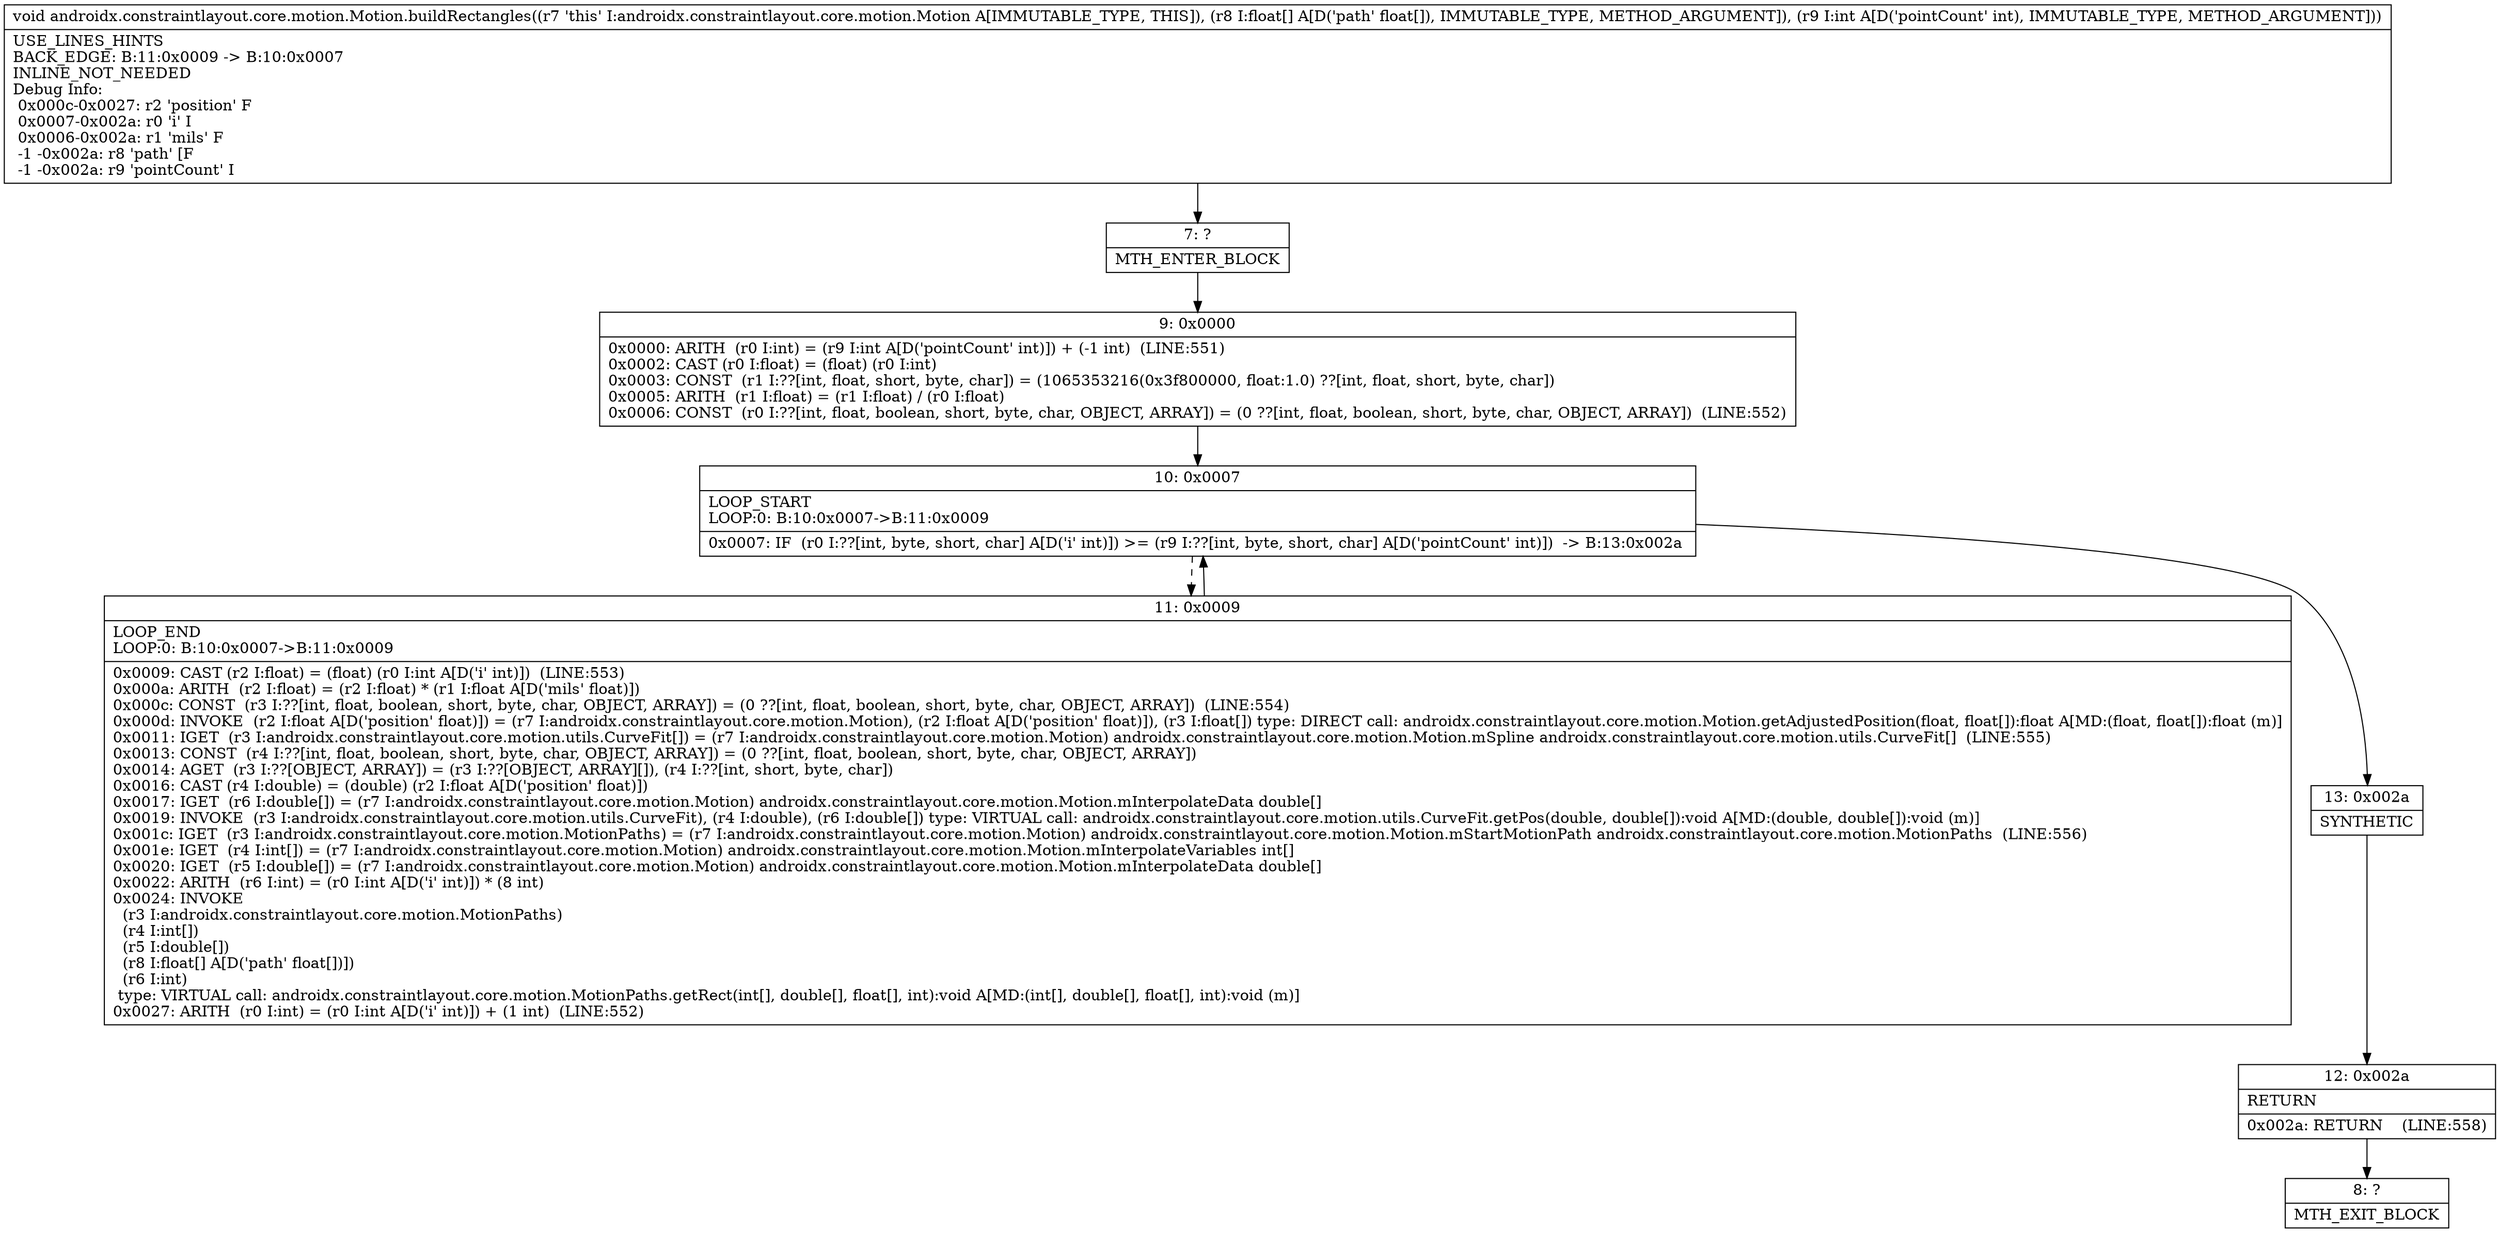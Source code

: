 digraph "CFG forandroidx.constraintlayout.core.motion.Motion.buildRectangles([FI)V" {
Node_7 [shape=record,label="{7\:\ ?|MTH_ENTER_BLOCK\l}"];
Node_9 [shape=record,label="{9\:\ 0x0000|0x0000: ARITH  (r0 I:int) = (r9 I:int A[D('pointCount' int)]) + (\-1 int)  (LINE:551)\l0x0002: CAST (r0 I:float) = (float) (r0 I:int) \l0x0003: CONST  (r1 I:??[int, float, short, byte, char]) = (1065353216(0x3f800000, float:1.0) ??[int, float, short, byte, char]) \l0x0005: ARITH  (r1 I:float) = (r1 I:float) \/ (r0 I:float) \l0x0006: CONST  (r0 I:??[int, float, boolean, short, byte, char, OBJECT, ARRAY]) = (0 ??[int, float, boolean, short, byte, char, OBJECT, ARRAY])  (LINE:552)\l}"];
Node_10 [shape=record,label="{10\:\ 0x0007|LOOP_START\lLOOP:0: B:10:0x0007\-\>B:11:0x0009\l|0x0007: IF  (r0 I:??[int, byte, short, char] A[D('i' int)]) \>= (r9 I:??[int, byte, short, char] A[D('pointCount' int)])  \-\> B:13:0x002a \l}"];
Node_11 [shape=record,label="{11\:\ 0x0009|LOOP_END\lLOOP:0: B:10:0x0007\-\>B:11:0x0009\l|0x0009: CAST (r2 I:float) = (float) (r0 I:int A[D('i' int)])  (LINE:553)\l0x000a: ARITH  (r2 I:float) = (r2 I:float) * (r1 I:float A[D('mils' float)]) \l0x000c: CONST  (r3 I:??[int, float, boolean, short, byte, char, OBJECT, ARRAY]) = (0 ??[int, float, boolean, short, byte, char, OBJECT, ARRAY])  (LINE:554)\l0x000d: INVOKE  (r2 I:float A[D('position' float)]) = (r7 I:androidx.constraintlayout.core.motion.Motion), (r2 I:float A[D('position' float)]), (r3 I:float[]) type: DIRECT call: androidx.constraintlayout.core.motion.Motion.getAdjustedPosition(float, float[]):float A[MD:(float, float[]):float (m)]\l0x0011: IGET  (r3 I:androidx.constraintlayout.core.motion.utils.CurveFit[]) = (r7 I:androidx.constraintlayout.core.motion.Motion) androidx.constraintlayout.core.motion.Motion.mSpline androidx.constraintlayout.core.motion.utils.CurveFit[]  (LINE:555)\l0x0013: CONST  (r4 I:??[int, float, boolean, short, byte, char, OBJECT, ARRAY]) = (0 ??[int, float, boolean, short, byte, char, OBJECT, ARRAY]) \l0x0014: AGET  (r3 I:??[OBJECT, ARRAY]) = (r3 I:??[OBJECT, ARRAY][]), (r4 I:??[int, short, byte, char]) \l0x0016: CAST (r4 I:double) = (double) (r2 I:float A[D('position' float)]) \l0x0017: IGET  (r6 I:double[]) = (r7 I:androidx.constraintlayout.core.motion.Motion) androidx.constraintlayout.core.motion.Motion.mInterpolateData double[] \l0x0019: INVOKE  (r3 I:androidx.constraintlayout.core.motion.utils.CurveFit), (r4 I:double), (r6 I:double[]) type: VIRTUAL call: androidx.constraintlayout.core.motion.utils.CurveFit.getPos(double, double[]):void A[MD:(double, double[]):void (m)]\l0x001c: IGET  (r3 I:androidx.constraintlayout.core.motion.MotionPaths) = (r7 I:androidx.constraintlayout.core.motion.Motion) androidx.constraintlayout.core.motion.Motion.mStartMotionPath androidx.constraintlayout.core.motion.MotionPaths  (LINE:556)\l0x001e: IGET  (r4 I:int[]) = (r7 I:androidx.constraintlayout.core.motion.Motion) androidx.constraintlayout.core.motion.Motion.mInterpolateVariables int[] \l0x0020: IGET  (r5 I:double[]) = (r7 I:androidx.constraintlayout.core.motion.Motion) androidx.constraintlayout.core.motion.Motion.mInterpolateData double[] \l0x0022: ARITH  (r6 I:int) = (r0 I:int A[D('i' int)]) * (8 int) \l0x0024: INVOKE  \l  (r3 I:androidx.constraintlayout.core.motion.MotionPaths)\l  (r4 I:int[])\l  (r5 I:double[])\l  (r8 I:float[] A[D('path' float[])])\l  (r6 I:int)\l type: VIRTUAL call: androidx.constraintlayout.core.motion.MotionPaths.getRect(int[], double[], float[], int):void A[MD:(int[], double[], float[], int):void (m)]\l0x0027: ARITH  (r0 I:int) = (r0 I:int A[D('i' int)]) + (1 int)  (LINE:552)\l}"];
Node_13 [shape=record,label="{13\:\ 0x002a|SYNTHETIC\l}"];
Node_12 [shape=record,label="{12\:\ 0x002a|RETURN\l|0x002a: RETURN    (LINE:558)\l}"];
Node_8 [shape=record,label="{8\:\ ?|MTH_EXIT_BLOCK\l}"];
MethodNode[shape=record,label="{void androidx.constraintlayout.core.motion.Motion.buildRectangles((r7 'this' I:androidx.constraintlayout.core.motion.Motion A[IMMUTABLE_TYPE, THIS]), (r8 I:float[] A[D('path' float[]), IMMUTABLE_TYPE, METHOD_ARGUMENT]), (r9 I:int A[D('pointCount' int), IMMUTABLE_TYPE, METHOD_ARGUMENT]))  | USE_LINES_HINTS\lBACK_EDGE: B:11:0x0009 \-\> B:10:0x0007\lINLINE_NOT_NEEDED\lDebug Info:\l  0x000c\-0x0027: r2 'position' F\l  0x0007\-0x002a: r0 'i' I\l  0x0006\-0x002a: r1 'mils' F\l  \-1 \-0x002a: r8 'path' [F\l  \-1 \-0x002a: r9 'pointCount' I\l}"];
MethodNode -> Node_7;Node_7 -> Node_9;
Node_9 -> Node_10;
Node_10 -> Node_11[style=dashed];
Node_10 -> Node_13;
Node_11 -> Node_10;
Node_13 -> Node_12;
Node_12 -> Node_8;
}

